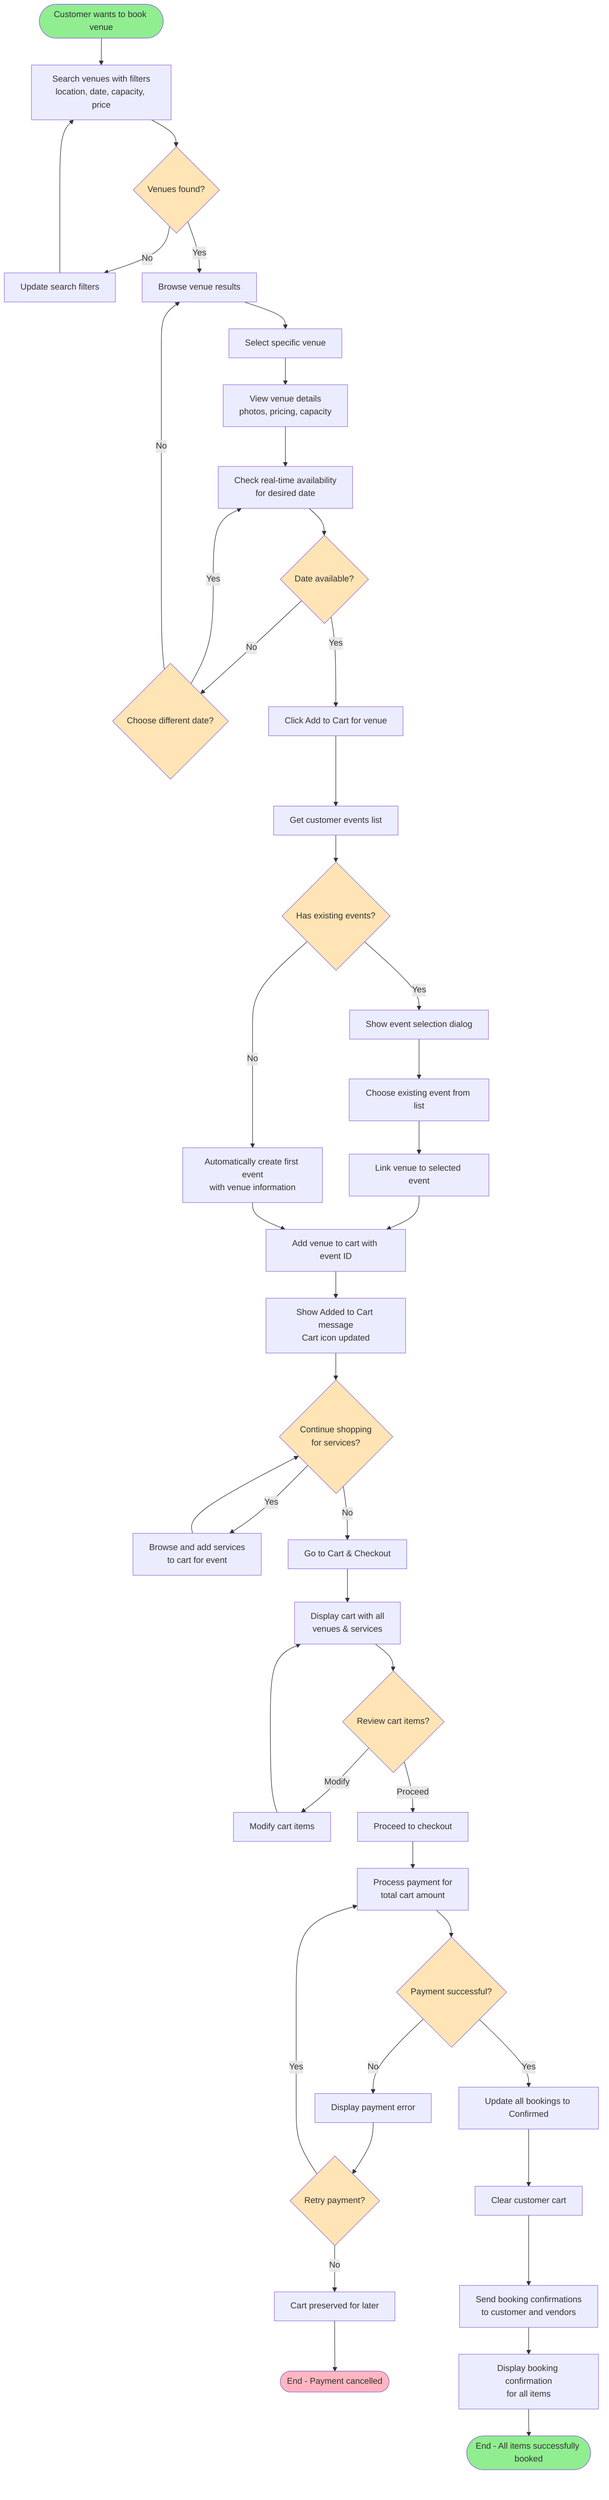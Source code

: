 flowchart TD
    Start([Customer wants to book venue]) --> Search[Search venues with filters<br/>location, date, capacity, price]
    
    Search --> HasResults{Venues found?}
    
    HasResults -->|No| UpdateFilters[Update search filters]
    UpdateFilters --> Search
    
    HasResults -->|Yes| ViewResults[Browse venue results]
    ViewResults --> SelectVenue[Select specific venue]
    
    SelectVenue --> ViewDetails[View venue details<br/>photos, pricing, capacity]
    ViewDetails --> CheckAvailability[Check real-time availability<br/>for desired date]
    
    CheckAvailability --> IsAvailable{Date available?}
    
    IsAvailable -->|No| ChooseDate{Choose different date?}
    ChooseDate -->|Yes| CheckAvailability
    ChooseDate -->|No| ViewResults
    
    IsAvailable -->|Yes| AddToCart[Click Add to Cart for venue]
    AddToCart --> GetEvents[Get customer events list]
    GetEvents --> HasExistingEvents{Has existing events?}
    
    HasExistingEvents -->|Yes| ShowEventDialog[Show event selection dialog]
    ShowEventDialog --> ChooseExisting[Choose existing event from list]
    ChooseExisting --> LinkVenue[Link venue to selected event]
    
    HasExistingEvents -->|No| AutoCreateEvent[Automatically create first event<br/>with venue information]
    
    LinkVenue --> AddVenueToCart[Add venue to cart with event ID]
    AutoCreateEvent --> AddVenueToCart
    
    AddVenueToCart --> CartUpdated[Show Added to Cart message<br/>Cart icon updated]
    CartUpdated --> ContinueShopping{Continue shopping<br/>for services?}
    
    ContinueShopping -->|Yes| AddServices[Browse and add services<br/>to cart for event]
    AddServices --> ContinueShopping
    
    ContinueShopping -->|No| GoToCart[Go to Cart & Checkout]
    GoToCart --> ViewCart[Display cart with all<br/>venues & services]
    
    ViewCart --> ReviewCart{Review cart items?}
    ReviewCart -->|Modify| ModifyCart[Modify cart items]
    ModifyCart --> ViewCart
    
    ReviewCart -->|Proceed| ProceedCheckout[Proceed to checkout]
    ProceedCheckout --> ProcessPayment[Process payment for<br/>total cart amount]
    
    ProcessPayment --> PaymentResult{Payment successful?}
    
    PaymentResult -->|No| PaymentError[Display payment error]
    PaymentError --> RetryPayment{Retry payment?}
    RetryPayment -->|Yes| ProcessPayment
    RetryPayment -->|No| CartPreserved[Cart preserved for later]
    CartPreserved --> End1([End - Payment cancelled])
    
    PaymentResult -->|Yes| ConfirmBookings[Update all bookings to Confirmed]
    ConfirmBookings --> ClearCart[Clear customer cart]
    ClearCart --> SendNotifications[Send booking confirmations<br/>to customer and vendors]
    SendNotifications --> ShowConfirmation[Display booking confirmation<br/>for all items]
    ShowConfirmation --> Success([End - All items successfully booked])
    
    style Start fill:#90EE90
    style Success fill:#90EE90
    style End1 fill:#FFB6C1
    style HasResults fill:#FFE4B5
    style IsAvailable fill:#FFE4B5
    style ChooseDate fill:#FFE4B5
    style HasExistingEvents fill:#FFE4B5
    style ContinueShopping fill:#FFE4B5
    style ReviewCart fill:#FFE4B5
    style PaymentResult fill:#FFE4B5
    style RetryPayment fill:#FFE4B5